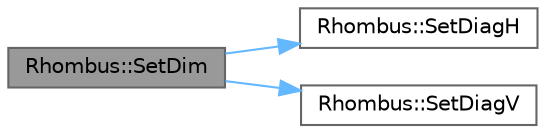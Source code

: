 digraph "Rhombus::SetDim"
{
 // LATEX_PDF_SIZE
  bgcolor="transparent";
  edge [fontname=Helvetica,fontsize=10,labelfontname=Helvetica,labelfontsize=10];
  node [fontname=Helvetica,fontsize=10,shape=box,height=0.2,width=0.4];
  rankdir="LR";
  Node1 [label="Rhombus::SetDim",height=0.2,width=0.4,color="gray40", fillcolor="grey60", style="filled", fontcolor="black",tooltip="set horizontal and vertical diagonal of the object"];
  Node1 -> Node2 [color="steelblue1",style="solid"];
  Node2 [label="Rhombus::SetDiagH",height=0.2,width=0.4,color="grey40", fillcolor="white", style="filled",URL="$class_rhombus.html#ab09cd92941df407a546d8d17e1614e95",tooltip="set horizontal diagonal of the object"];
  Node1 -> Node3 [color="steelblue1",style="solid"];
  Node3 [label="Rhombus::SetDiagV",height=0.2,width=0.4,color="grey40", fillcolor="white", style="filled",URL="$class_rhombus.html#a7faa4094000dce54bdfde63ebd958037",tooltip="set vertical diagonal of the object"];
}
